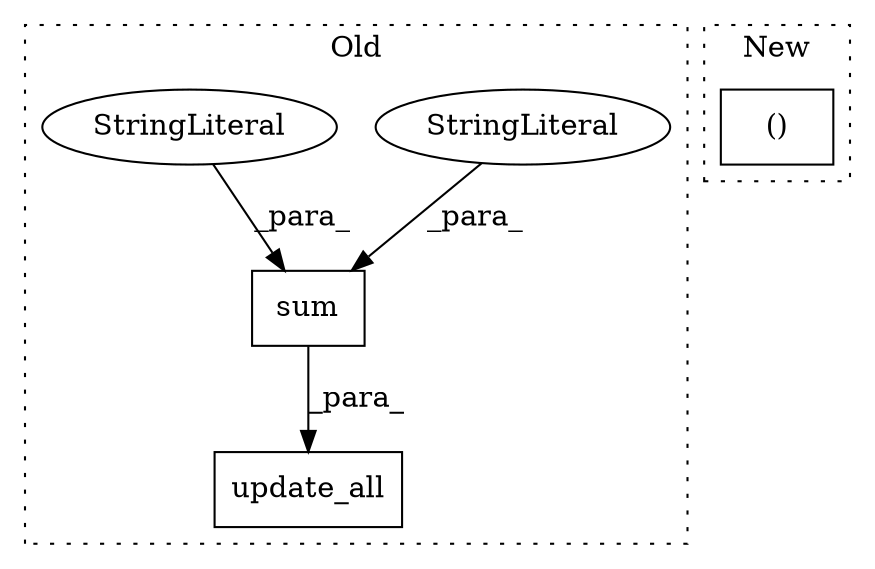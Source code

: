 digraph G {
subgraph cluster0 {
1 [label="update_all" a="32" s="1189,1255" l="11,1" shape="box"];
3 [label="sum" a="32" s="1239,1254" l="4,1" shape="box"];
4 [label="StringLiteral" a="45" s="1247" l="7" shape="ellipse"];
5 [label="StringLiteral" a="45" s="1243" l="3" shape="ellipse"];
label = "Old";
style="dotted";
}
subgraph cluster1 {
2 [label="()" a="106" s="1439" l="44" shape="box"];
label = "New";
style="dotted";
}
3 -> 1 [label="_para_"];
4 -> 3 [label="_para_"];
5 -> 3 [label="_para_"];
}